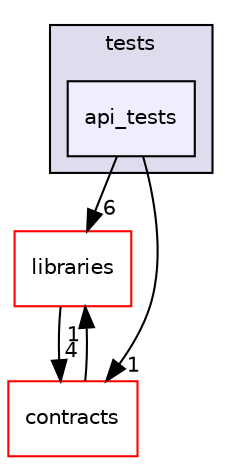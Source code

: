 digraph "tests/api_tests" {
  compound=true
  node [ fontsize="10", fontname="Helvetica"];
  edge [ labelfontsize="10", labelfontname="Helvetica"];
  subgraph clusterdir_59425e443f801f1f2fd8bbe4959a3ccf {
    graph [ bgcolor="#ddddee", pencolor="black", label="tests" fontname="Helvetica", fontsize="10", URL="dir_59425e443f801f1f2fd8bbe4959a3ccf.html"]
  dir_50e44080a57fbae73b3ca2322108920f [shape=box, label="api_tests", style="filled", fillcolor="#eeeeff", pencolor="black", URL="dir_50e44080a57fbae73b3ca2322108920f.html"];
  }
  dir_bc0718b08fb2015b8e59c47b2805f60c [shape=box label="libraries" fillcolor="white" style="filled" color="red" URL="dir_bc0718b08fb2015b8e59c47b2805f60c.html"];
  dir_ae9b15dd87e066e1908bbd90e8f38627 [shape=box label="contracts" fillcolor="white" style="filled" color="red" URL="dir_ae9b15dd87e066e1908bbd90e8f38627.html"];
  dir_50e44080a57fbae73b3ca2322108920f->dir_bc0718b08fb2015b8e59c47b2805f60c [headlabel="6", labeldistance=1.5 headhref="dir_001890_000004.html"];
  dir_50e44080a57fbae73b3ca2322108920f->dir_ae9b15dd87e066e1908bbd90e8f38627 [headlabel="1", labeldistance=1.5 headhref="dir_001890_000000.html"];
  dir_bc0718b08fb2015b8e59c47b2805f60c->dir_ae9b15dd87e066e1908bbd90e8f38627 [headlabel="4", labeldistance=1.5 headhref="dir_000004_000000.html"];
  dir_ae9b15dd87e066e1908bbd90e8f38627->dir_bc0718b08fb2015b8e59c47b2805f60c [headlabel="1", labeldistance=1.5 headhref="dir_000000_000004.html"];
}

